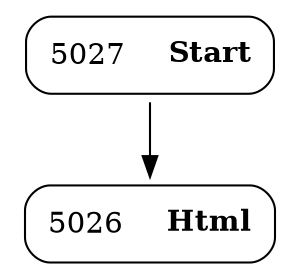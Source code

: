 digraph ast {
node [shape=none];
5026 [label=<<TABLE border='1' cellspacing='0' cellpadding='10' style='rounded' ><TR><TD border='0'>5026</TD><TD border='0'><B>Html</B></TD></TR></TABLE>>];
5027 [label=<<TABLE border='1' cellspacing='0' cellpadding='10' style='rounded' ><TR><TD border='0'>5027</TD><TD border='0'><B>Start</B></TD></TR></TABLE>>];
5027 -> 5026 [weight=2];
}
